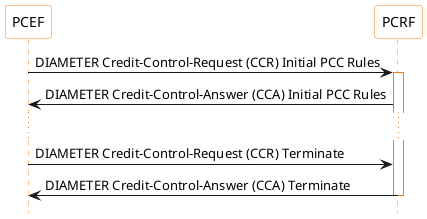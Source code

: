 @startuml

skinparam shadowing false
skinparam sequence {
ParticipantBorderColor #f57f17
ParticipantBackgroundColor white
LifeLineBorderColor #f57f17
LifeLineBackgroundColor white
}
participant PCEF as pcef
participant PCRF as pcrf
hide footbox

pcef -> pcrf : DIAMETER Credit-Control-Request (CCR) Initial PCC Rules
activate pcrf
pcef <- pcrf : DIAMETER Credit-Control-Answer (CCA) Initial PCC Rules
...
pcef -> pcrf : DIAMETER Credit-Control-Request (CCR) Terminate
pcef <- pcrf : DIAMETER Credit-Control-Answer (CCA) Terminate
deactivate pcrf

@enduml
